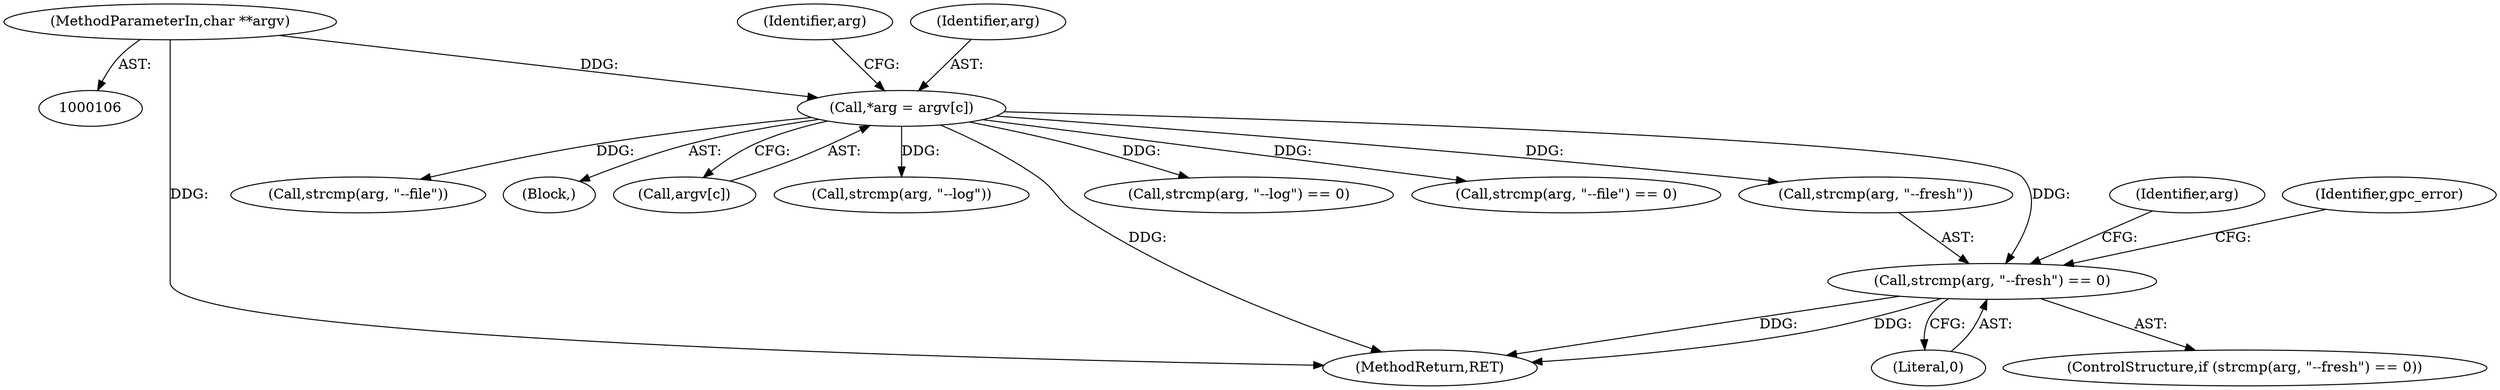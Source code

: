 digraph "0_Android_9d4853418ab2f754c2b63e091c29c5529b8b86ca_29@API" {
"1000168" [label="(Call,strcmp(arg, \"--fresh\") == 0)"];
"1000152" [label="(Call,*arg = argv[c])"];
"1000108" [label="(MethodParameterIn,char **argv)"];
"1000187" [label="(Call,strcmp(arg, \"--file\"))"];
"1000152" [label="(Call,*arg = argv[c])"];
"1000150" [label="(Block,)"];
"1000154" [label="(Call,argv[c])"];
"1000159" [label="(Call,strcmp(arg, \"--log\"))"];
"1000167" [label="(ControlStructure,if (strcmp(arg, \"--fresh\") == 0))"];
"1000188" [label="(Identifier,arg)"];
"1000552" [label="(MethodReturn,RET)"];
"1000108" [label="(MethodParameterIn,char **argv)"];
"1000172" [label="(Literal,0)"];
"1000158" [label="(Call,strcmp(arg, \"--log\") == 0)"];
"1000186" [label="(Call,strcmp(arg, \"--file\") == 0)"];
"1000160" [label="(Identifier,arg)"];
"1000153" [label="(Identifier,arg)"];
"1000175" [label="(Identifier,gpc_error)"];
"1000169" [label="(Call,strcmp(arg, \"--fresh\"))"];
"1000168" [label="(Call,strcmp(arg, \"--fresh\") == 0)"];
"1000168" -> "1000167"  [label="AST: "];
"1000168" -> "1000172"  [label="CFG: "];
"1000169" -> "1000168"  [label="AST: "];
"1000172" -> "1000168"  [label="AST: "];
"1000175" -> "1000168"  [label="CFG: "];
"1000188" -> "1000168"  [label="CFG: "];
"1000168" -> "1000552"  [label="DDG: "];
"1000168" -> "1000552"  [label="DDG: "];
"1000152" -> "1000168"  [label="DDG: "];
"1000152" -> "1000150"  [label="AST: "];
"1000152" -> "1000154"  [label="CFG: "];
"1000153" -> "1000152"  [label="AST: "];
"1000154" -> "1000152"  [label="AST: "];
"1000160" -> "1000152"  [label="CFG: "];
"1000152" -> "1000552"  [label="DDG: "];
"1000108" -> "1000152"  [label="DDG: "];
"1000152" -> "1000158"  [label="DDG: "];
"1000152" -> "1000159"  [label="DDG: "];
"1000152" -> "1000169"  [label="DDG: "];
"1000152" -> "1000186"  [label="DDG: "];
"1000152" -> "1000187"  [label="DDG: "];
"1000108" -> "1000106"  [label="AST: "];
"1000108" -> "1000552"  [label="DDG: "];
}
